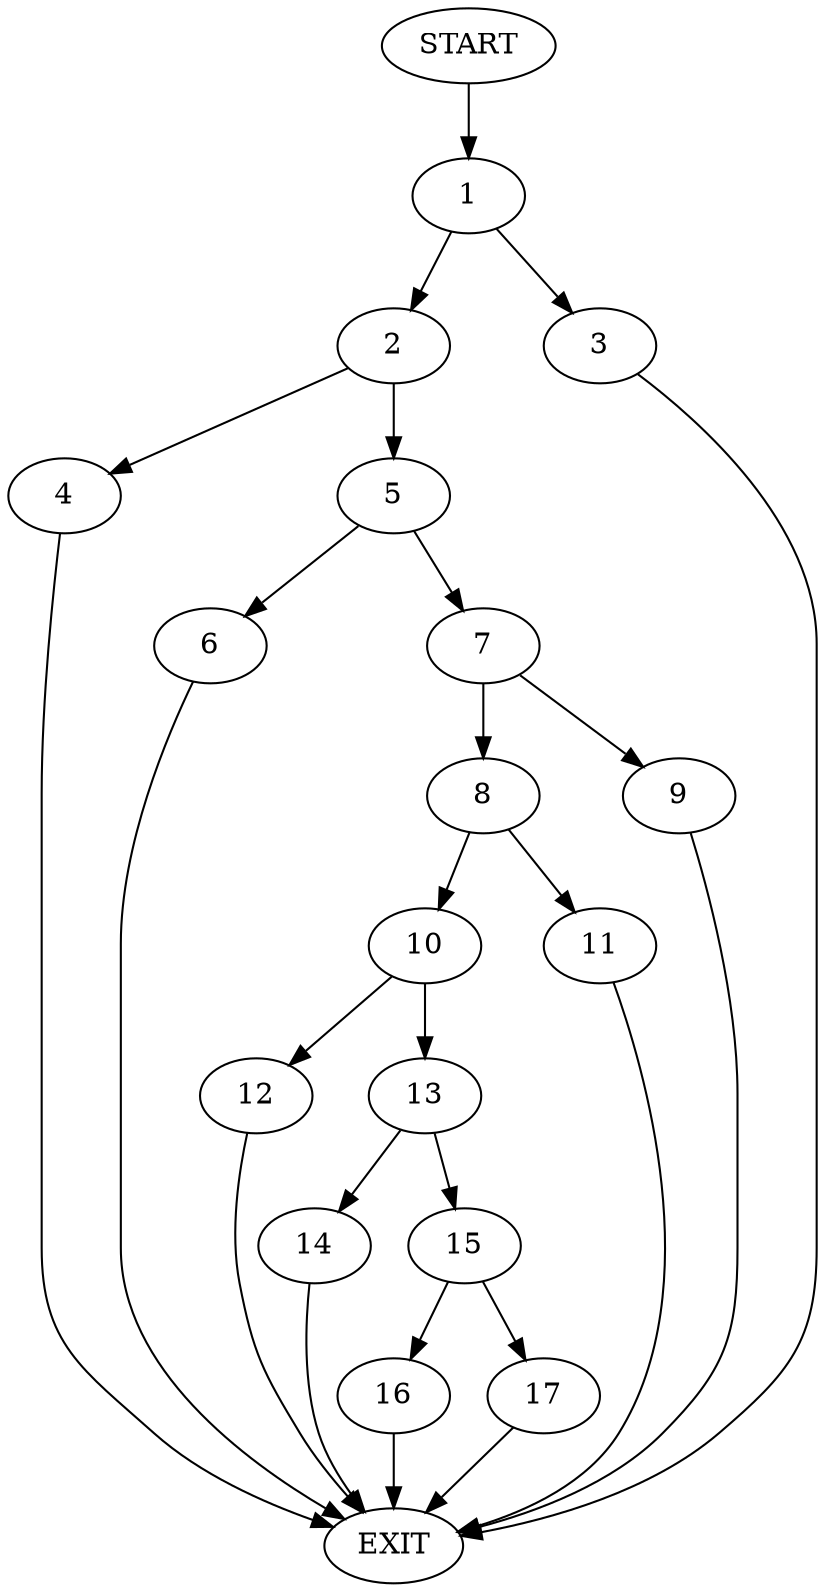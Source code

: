 digraph {
0 [label="START"]
18 [label="EXIT"]
0 -> 1
1 -> 2
1 -> 3
3 -> 18
2 -> 4
2 -> 5
4 -> 18
5 -> 6
5 -> 7
6 -> 18
7 -> 8
7 -> 9
9 -> 18
8 -> 10
8 -> 11
10 -> 12
10 -> 13
11 -> 18
12 -> 18
13 -> 14
13 -> 15
14 -> 18
15 -> 16
15 -> 17
17 -> 18
16 -> 18
}
